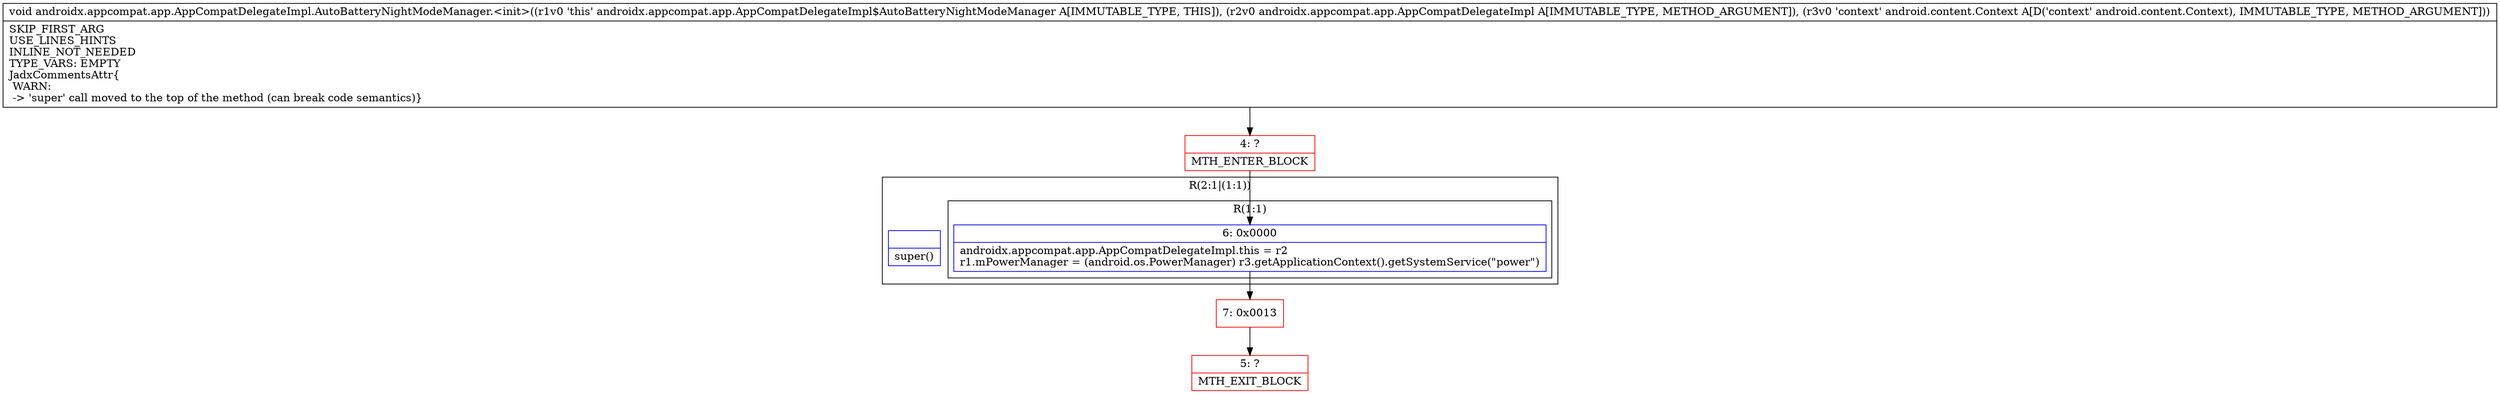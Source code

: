 digraph "CFG forandroidx.appcompat.app.AppCompatDelegateImpl.AutoBatteryNightModeManager.\<init\>(Landroidx\/appcompat\/app\/AppCompatDelegateImpl;Landroid\/content\/Context;)V" {
subgraph cluster_Region_1589782128 {
label = "R(2:1|(1:1))";
node [shape=record,color=blue];
Node_InsnContainer_162233014 [shape=record,label="{|super()\l}"];
subgraph cluster_Region_80549403 {
label = "R(1:1)";
node [shape=record,color=blue];
Node_6 [shape=record,label="{6\:\ 0x0000|androidx.appcompat.app.AppCompatDelegateImpl.this = r2\lr1.mPowerManager = (android.os.PowerManager) r3.getApplicationContext().getSystemService(\"power\")\l}"];
}
}
Node_4 [shape=record,color=red,label="{4\:\ ?|MTH_ENTER_BLOCK\l}"];
Node_7 [shape=record,color=red,label="{7\:\ 0x0013}"];
Node_5 [shape=record,color=red,label="{5\:\ ?|MTH_EXIT_BLOCK\l}"];
MethodNode[shape=record,label="{void androidx.appcompat.app.AppCompatDelegateImpl.AutoBatteryNightModeManager.\<init\>((r1v0 'this' androidx.appcompat.app.AppCompatDelegateImpl$AutoBatteryNightModeManager A[IMMUTABLE_TYPE, THIS]), (r2v0 androidx.appcompat.app.AppCompatDelegateImpl A[IMMUTABLE_TYPE, METHOD_ARGUMENT]), (r3v0 'context' android.content.Context A[D('context' android.content.Context), IMMUTABLE_TYPE, METHOD_ARGUMENT]))  | SKIP_FIRST_ARG\lUSE_LINES_HINTS\lINLINE_NOT_NEEDED\lTYPE_VARS: EMPTY\lJadxCommentsAttr\{\l WARN: \l \-\> 'super' call moved to the top of the method (can break code semantics)\}\l}"];
MethodNode -> Node_4;Node_6 -> Node_7;
Node_4 -> Node_6;
Node_7 -> Node_5;
}

